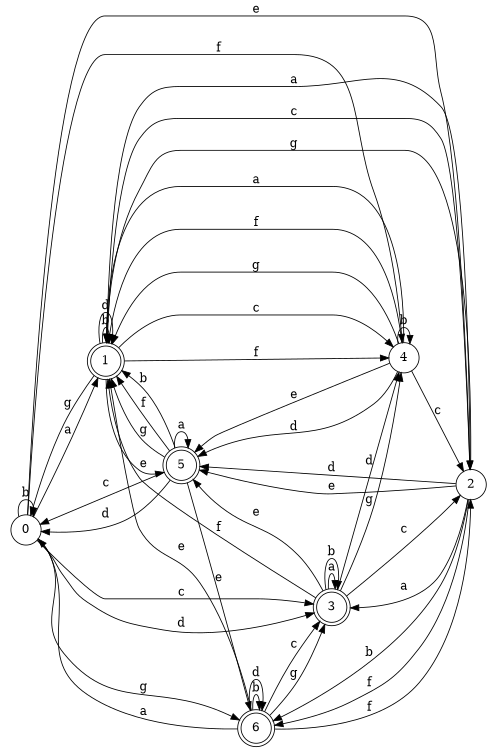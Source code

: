 digraph n6_2 {
__start0 [label="" shape="none"];

rankdir=LR;
size="8,5";

s0 [style="filled", color="black", fillcolor="white" shape="circle", label="0"];
s1 [style="rounded,filled", color="black", fillcolor="white" shape="doublecircle", label="1"];
s2 [style="filled", color="black", fillcolor="white" shape="circle", label="2"];
s3 [style="rounded,filled", color="black", fillcolor="white" shape="doublecircle", label="3"];
s4 [style="filled", color="black", fillcolor="white" shape="circle", label="4"];
s5 [style="rounded,filled", color="black", fillcolor="white" shape="doublecircle", label="5"];
s6 [style="rounded,filled", color="black", fillcolor="white" shape="doublecircle", label="6"];
s0 -> s1 [label="a"];
s0 -> s0 [label="b"];
s0 -> s3 [label="c"];
s0 -> s3 [label="d"];
s0 -> s2 [label="e"];
s0 -> s4 [label="f"];
s0 -> s6 [label="g"];
s1 -> s2 [label="a"];
s1 -> s1 [label="b"];
s1 -> s4 [label="c"];
s1 -> s1 [label="d"];
s1 -> s5 [label="e"];
s1 -> s4 [label="f"];
s1 -> s0 [label="g"];
s2 -> s3 [label="a"];
s2 -> s6 [label="b"];
s2 -> s1 [label="c"];
s2 -> s5 [label="d"];
s2 -> s5 [label="e"];
s2 -> s6 [label="f"];
s2 -> s1 [label="g"];
s3 -> s3 [label="a"];
s3 -> s3 [label="b"];
s3 -> s2 [label="c"];
s3 -> s4 [label="d"];
s3 -> s5 [label="e"];
s3 -> s1 [label="f"];
s3 -> s4 [label="g"];
s4 -> s1 [label="a"];
s4 -> s4 [label="b"];
s4 -> s2 [label="c"];
s4 -> s5 [label="d"];
s4 -> s5 [label="e"];
s4 -> s1 [label="f"];
s4 -> s1 [label="g"];
s5 -> s5 [label="a"];
s5 -> s1 [label="b"];
s5 -> s0 [label="c"];
s5 -> s0 [label="d"];
s5 -> s6 [label="e"];
s5 -> s1 [label="f"];
s5 -> s1 [label="g"];
s6 -> s0 [label="a"];
s6 -> s6 [label="b"];
s6 -> s3 [label="c"];
s6 -> s6 [label="d"];
s6 -> s1 [label="e"];
s6 -> s2 [label="f"];
s6 -> s3 [label="g"];

}